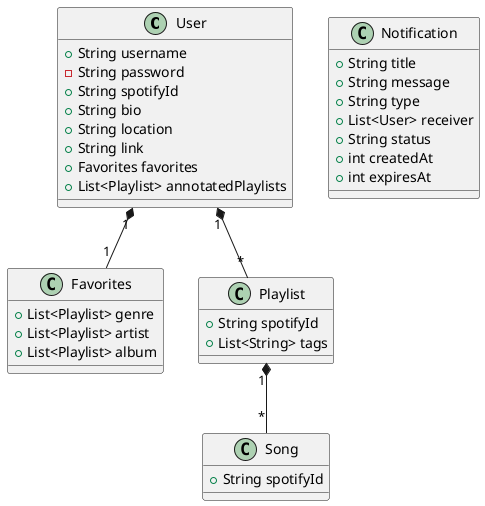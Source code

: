 ' UML Boilerplate'
@startuml db_structure
'Users structure'
class User {
    +String username
    -String password
    +String spotifyId
    +String bio
    +String location
    +String link
    +Favorites favorites
    +List<Playlist> annotatedPlaylists
}

'Favorites structure'
class Favorites {
    +List<Playlist> genre
    +List<Playlist> artist
    +List<Playlist> album
}

'Playlist structure'
class Playlist {
    +String spotifyId
    +List<String> tags
}

'Song structure'
class Song {
    +String spotifyId
}

'Notification Structure'
class Notification {
    +String title
    +String message
    +String type
    +List<User> receiver
    +String status
    +int createdAt
    +int expiresAt
}

Playlist "1" *-- "*" Song

User "1" *-- "*" Playlist

User "1" *-- "1" Favorites
@enduml